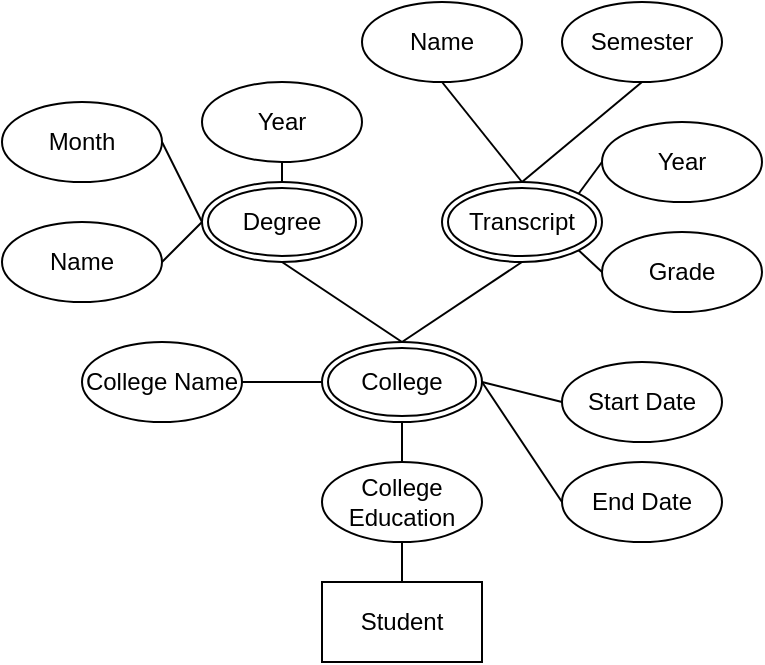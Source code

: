 <mxfile version="13.7.3" type="github">
  <diagram id="KpJJAmNpPaAGGB6vX-ww" name="Page-1">
    <mxGraphModel dx="746" dy="706" grid="1" gridSize="10" guides="1" tooltips="1" connect="1" arrows="1" fold="1" page="1" pageScale="1" pageWidth="1100" pageHeight="850" math="0" shadow="0">
      <root>
        <mxCell id="0" />
        <mxCell id="1" parent="0" />
        <mxCell id="xtcxQLwSn-vZ5DbQoUyI-1" value="Student" style="whiteSpace=wrap;html=1;align=center;" vertex="1" parent="1">
          <mxGeometry x="440" y="600" width="80" height="40" as="geometry" />
        </mxCell>
        <mxCell id="xtcxQLwSn-vZ5DbQoUyI-6" style="edgeStyle=none;rounded=0;orthogonalLoop=1;jettySize=auto;html=1;exitX=0;exitY=0.5;exitDx=0;exitDy=0;entryX=1;entryY=0.5;entryDx=0;entryDy=0;endArrow=none;endFill=0;" edge="1" parent="1" source="xtcxQLwSn-vZ5DbQoUyI-2" target="xtcxQLwSn-vZ5DbQoUyI-4">
          <mxGeometry relative="1" as="geometry" />
        </mxCell>
        <mxCell id="xtcxQLwSn-vZ5DbQoUyI-15" style="edgeStyle=none;rounded=0;orthogonalLoop=1;jettySize=auto;html=1;exitX=0.5;exitY=0;exitDx=0;exitDy=0;entryX=0.5;entryY=1;entryDx=0;entryDy=0;endArrow=none;endFill=0;" edge="1" parent="1" source="xtcxQLwSn-vZ5DbQoUyI-2" target="xtcxQLwSn-vZ5DbQoUyI-11">
          <mxGeometry relative="1" as="geometry" />
        </mxCell>
        <mxCell id="xtcxQLwSn-vZ5DbQoUyI-17" style="edgeStyle=none;rounded=0;orthogonalLoop=1;jettySize=auto;html=1;exitX=0.5;exitY=0;exitDx=0;exitDy=0;entryX=0.5;entryY=1;entryDx=0;entryDy=0;endArrow=none;endFill=0;" edge="1" parent="1" source="xtcxQLwSn-vZ5DbQoUyI-2" target="xtcxQLwSn-vZ5DbQoUyI-16">
          <mxGeometry relative="1" as="geometry" />
        </mxCell>
        <mxCell id="xtcxQLwSn-vZ5DbQoUyI-2" value="College" style="ellipse;shape=doubleEllipse;margin=3;whiteSpace=wrap;html=1;align=center;" vertex="1" parent="1">
          <mxGeometry x="440" y="480" width="80" height="40" as="geometry" />
        </mxCell>
        <mxCell id="xtcxQLwSn-vZ5DbQoUyI-4" value="College Name" style="ellipse;whiteSpace=wrap;html=1;align=center;" vertex="1" parent="1">
          <mxGeometry x="320" y="480" width="80" height="40" as="geometry" />
        </mxCell>
        <mxCell id="xtcxQLwSn-vZ5DbQoUyI-10" style="edgeStyle=none;rounded=0;orthogonalLoop=1;jettySize=auto;html=1;exitX=0;exitY=0.5;exitDx=0;exitDy=0;endArrow=none;endFill=0;" edge="1" parent="1" source="xtcxQLwSn-vZ5DbQoUyI-7">
          <mxGeometry relative="1" as="geometry">
            <mxPoint x="520" y="500" as="targetPoint" />
          </mxGeometry>
        </mxCell>
        <mxCell id="xtcxQLwSn-vZ5DbQoUyI-7" value="Start Date" style="ellipse;whiteSpace=wrap;html=1;align=center;" vertex="1" parent="1">
          <mxGeometry x="560" y="490" width="80" height="40" as="geometry" />
        </mxCell>
        <mxCell id="xtcxQLwSn-vZ5DbQoUyI-9" style="edgeStyle=none;rounded=0;orthogonalLoop=1;jettySize=auto;html=1;exitX=0;exitY=0.5;exitDx=0;exitDy=0;entryX=1;entryY=0.5;entryDx=0;entryDy=0;endArrow=none;endFill=0;" edge="1" parent="1" source="xtcxQLwSn-vZ5DbQoUyI-8" target="xtcxQLwSn-vZ5DbQoUyI-2">
          <mxGeometry relative="1" as="geometry" />
        </mxCell>
        <mxCell id="xtcxQLwSn-vZ5DbQoUyI-8" value="End Date" style="ellipse;whiteSpace=wrap;html=1;align=center;" vertex="1" parent="1">
          <mxGeometry x="560" y="540" width="80" height="40" as="geometry" />
        </mxCell>
        <mxCell id="xtcxQLwSn-vZ5DbQoUyI-23" style="edgeStyle=none;rounded=0;orthogonalLoop=1;jettySize=auto;html=1;exitX=0.5;exitY=0;exitDx=0;exitDy=0;entryX=0.5;entryY=1;entryDx=0;entryDy=0;endArrow=none;endFill=0;" edge="1" parent="1" source="xtcxQLwSn-vZ5DbQoUyI-11" target="xtcxQLwSn-vZ5DbQoUyI-20">
          <mxGeometry relative="1" as="geometry" />
        </mxCell>
        <mxCell id="xtcxQLwSn-vZ5DbQoUyI-24" style="edgeStyle=none;rounded=0;orthogonalLoop=1;jettySize=auto;html=1;exitX=0;exitY=0.5;exitDx=0;exitDy=0;entryX=1;entryY=0.5;entryDx=0;entryDy=0;endArrow=none;endFill=0;" edge="1" parent="1" source="xtcxQLwSn-vZ5DbQoUyI-11" target="xtcxQLwSn-vZ5DbQoUyI-21">
          <mxGeometry relative="1" as="geometry" />
        </mxCell>
        <mxCell id="xtcxQLwSn-vZ5DbQoUyI-11" value="Degree" style="ellipse;shape=doubleEllipse;margin=3;whiteSpace=wrap;html=1;align=center;" vertex="1" parent="1">
          <mxGeometry x="380" y="400" width="80" height="40" as="geometry" />
        </mxCell>
        <mxCell id="xtcxQLwSn-vZ5DbQoUyI-13" style="edgeStyle=none;rounded=0;orthogonalLoop=1;jettySize=auto;html=1;exitX=0.5;exitY=1;exitDx=0;exitDy=0;entryX=0.5;entryY=0;entryDx=0;entryDy=0;endArrow=none;endFill=0;" edge="1" parent="1" source="xtcxQLwSn-vZ5DbQoUyI-12" target="xtcxQLwSn-vZ5DbQoUyI-1">
          <mxGeometry relative="1" as="geometry" />
        </mxCell>
        <mxCell id="xtcxQLwSn-vZ5DbQoUyI-14" style="edgeStyle=none;rounded=0;orthogonalLoop=1;jettySize=auto;html=1;exitX=0.5;exitY=0;exitDx=0;exitDy=0;entryX=0.5;entryY=1;entryDx=0;entryDy=0;endArrow=none;endFill=0;" edge="1" parent="1" source="xtcxQLwSn-vZ5DbQoUyI-12" target="xtcxQLwSn-vZ5DbQoUyI-2">
          <mxGeometry relative="1" as="geometry" />
        </mxCell>
        <mxCell id="xtcxQLwSn-vZ5DbQoUyI-12" value="College Education" style="ellipse;whiteSpace=wrap;html=1;align=center;" vertex="1" parent="1">
          <mxGeometry x="440" y="540" width="80" height="40" as="geometry" />
        </mxCell>
        <mxCell id="xtcxQLwSn-vZ5DbQoUyI-26" style="edgeStyle=none;rounded=0;orthogonalLoop=1;jettySize=auto;html=1;exitX=0.5;exitY=0;exitDx=0;exitDy=0;entryX=0.5;entryY=1;entryDx=0;entryDy=0;endArrow=none;endFill=0;" edge="1" parent="1" source="xtcxQLwSn-vZ5DbQoUyI-16" target="xtcxQLwSn-vZ5DbQoUyI-25">
          <mxGeometry relative="1" as="geometry" />
        </mxCell>
        <mxCell id="xtcxQLwSn-vZ5DbQoUyI-28" style="edgeStyle=none;rounded=0;orthogonalLoop=1;jettySize=auto;html=1;exitX=0.5;exitY=0;exitDx=0;exitDy=0;entryX=0.5;entryY=1;entryDx=0;entryDy=0;endArrow=none;endFill=0;" edge="1" parent="1" source="xtcxQLwSn-vZ5DbQoUyI-16" target="xtcxQLwSn-vZ5DbQoUyI-27">
          <mxGeometry relative="1" as="geometry" />
        </mxCell>
        <mxCell id="xtcxQLwSn-vZ5DbQoUyI-16" value="Transcript" style="ellipse;shape=doubleEllipse;margin=3;whiteSpace=wrap;html=1;align=center;" vertex="1" parent="1">
          <mxGeometry x="500" y="400" width="80" height="40" as="geometry" />
        </mxCell>
        <mxCell id="xtcxQLwSn-vZ5DbQoUyI-19" style="edgeStyle=none;rounded=0;orthogonalLoop=1;jettySize=auto;html=1;exitX=1;exitY=0.5;exitDx=0;exitDy=0;entryX=0;entryY=0.5;entryDx=0;entryDy=0;endArrow=none;endFill=0;" edge="1" parent="1" source="xtcxQLwSn-vZ5DbQoUyI-18" target="xtcxQLwSn-vZ5DbQoUyI-11">
          <mxGeometry relative="1" as="geometry" />
        </mxCell>
        <mxCell id="xtcxQLwSn-vZ5DbQoUyI-18" value="Name" style="ellipse;whiteSpace=wrap;html=1;align=center;" vertex="1" parent="1">
          <mxGeometry x="280" y="420" width="80" height="40" as="geometry" />
        </mxCell>
        <mxCell id="xtcxQLwSn-vZ5DbQoUyI-20" value="Year" style="ellipse;whiteSpace=wrap;html=1;align=center;" vertex="1" parent="1">
          <mxGeometry x="380" y="350" width="80" height="40" as="geometry" />
        </mxCell>
        <mxCell id="xtcxQLwSn-vZ5DbQoUyI-21" value="Month" style="ellipse;whiteSpace=wrap;html=1;align=center;" vertex="1" parent="1">
          <mxGeometry x="280" y="360" width="80" height="40" as="geometry" />
        </mxCell>
        <mxCell id="xtcxQLwSn-vZ5DbQoUyI-25" value="Name" style="ellipse;whiteSpace=wrap;html=1;align=center;" vertex="1" parent="1">
          <mxGeometry x="460" y="310" width="80" height="40" as="geometry" />
        </mxCell>
        <mxCell id="xtcxQLwSn-vZ5DbQoUyI-27" value="Semester" style="ellipse;whiteSpace=wrap;html=1;align=center;" vertex="1" parent="1">
          <mxGeometry x="560" y="310" width="80" height="40" as="geometry" />
        </mxCell>
        <mxCell id="xtcxQLwSn-vZ5DbQoUyI-32" style="edgeStyle=none;rounded=0;orthogonalLoop=1;jettySize=auto;html=1;exitX=0;exitY=0.5;exitDx=0;exitDy=0;entryX=1;entryY=0;entryDx=0;entryDy=0;endArrow=none;endFill=0;" edge="1" parent="1" source="xtcxQLwSn-vZ5DbQoUyI-29" target="xtcxQLwSn-vZ5DbQoUyI-16">
          <mxGeometry relative="1" as="geometry" />
        </mxCell>
        <mxCell id="xtcxQLwSn-vZ5DbQoUyI-29" value="Year" style="ellipse;whiteSpace=wrap;html=1;align=center;" vertex="1" parent="1">
          <mxGeometry x="580" y="370" width="80" height="40" as="geometry" />
        </mxCell>
        <mxCell id="xtcxQLwSn-vZ5DbQoUyI-31" style="edgeStyle=none;rounded=0;orthogonalLoop=1;jettySize=auto;html=1;exitX=0;exitY=0.5;exitDx=0;exitDy=0;entryX=1;entryY=1;entryDx=0;entryDy=0;endArrow=none;endFill=0;" edge="1" parent="1" source="xtcxQLwSn-vZ5DbQoUyI-30" target="xtcxQLwSn-vZ5DbQoUyI-16">
          <mxGeometry relative="1" as="geometry" />
        </mxCell>
        <mxCell id="xtcxQLwSn-vZ5DbQoUyI-30" value="Grade" style="ellipse;whiteSpace=wrap;html=1;align=center;" vertex="1" parent="1">
          <mxGeometry x="580" y="425" width="80" height="40" as="geometry" />
        </mxCell>
      </root>
    </mxGraphModel>
  </diagram>
</mxfile>
